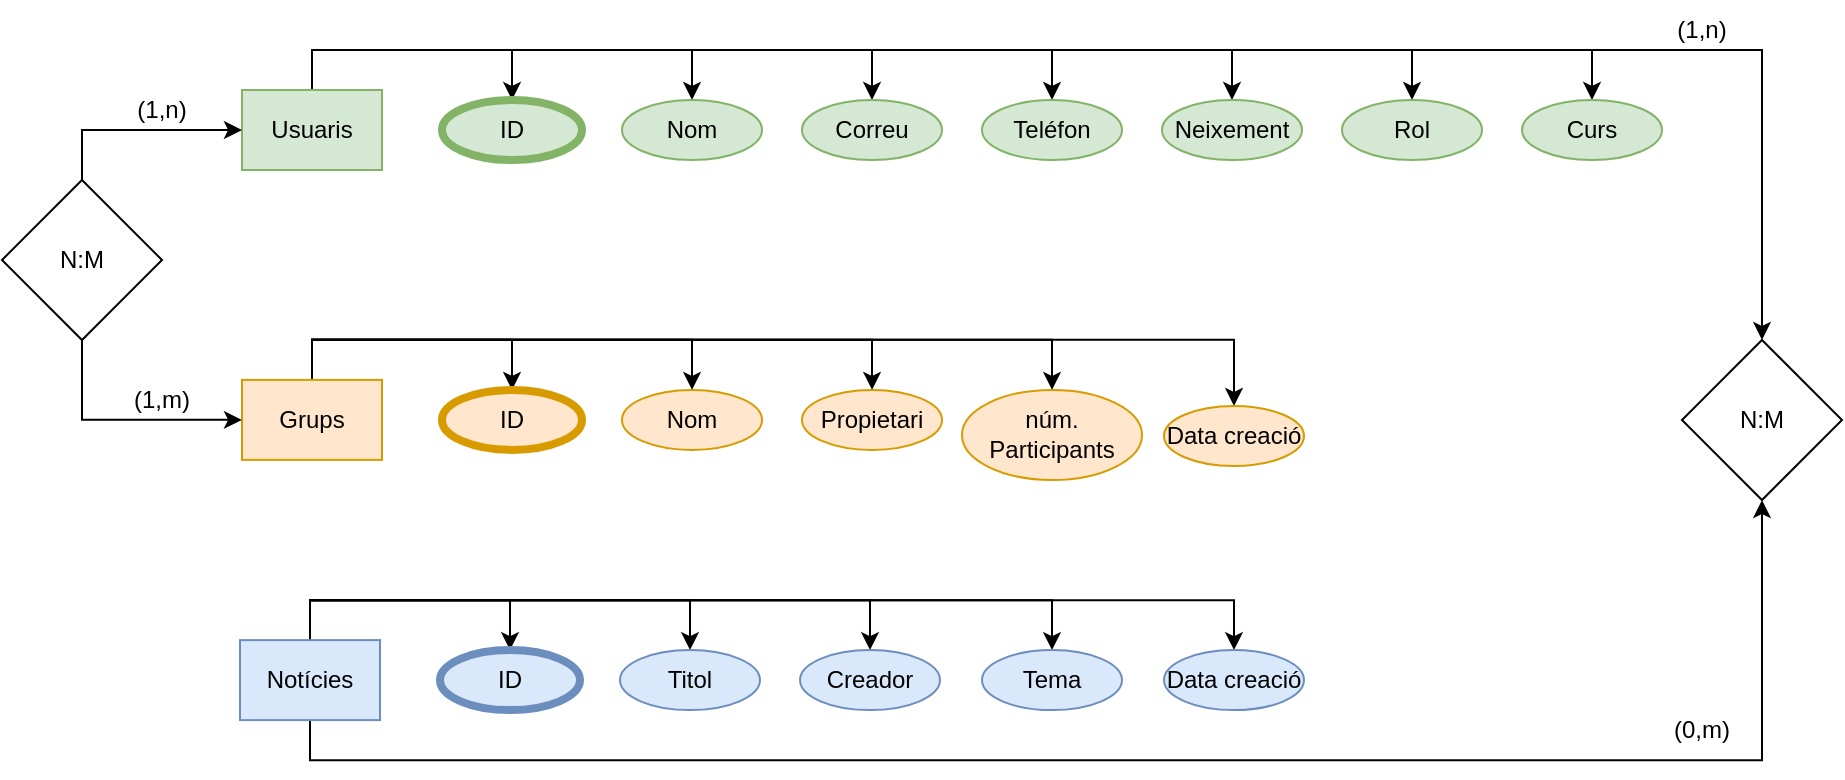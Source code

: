 <mxfile version="22.0.0" type="device">
  <diagram name="Page-1" id="_0SZdUzVNNs1sAKpJUPm">
    <mxGraphModel dx="1299" dy="716" grid="1" gridSize="10" guides="1" tooltips="1" connect="1" arrows="1" fold="1" page="1" pageScale="1" pageWidth="1100" pageHeight="1700" math="0" shadow="0">
      <root>
        <mxCell id="0" />
        <mxCell id="1" parent="0" />
        <mxCell id="Cr_4KRpd88Il0IPUP7Li-19" style="edgeStyle=orthogonalEdgeStyle;rounded=0;orthogonalLoop=1;jettySize=auto;html=1;exitX=0.5;exitY=0;exitDx=0;exitDy=0;entryX=0.5;entryY=0;entryDx=0;entryDy=0;" edge="1" parent="1" source="Cr_4KRpd88Il0IPUP7Li-1" target="Cr_4KRpd88Il0IPUP7Li-2">
          <mxGeometry relative="1" as="geometry" />
        </mxCell>
        <mxCell id="Cr_4KRpd88Il0IPUP7Li-20" style="edgeStyle=orthogonalEdgeStyle;rounded=0;orthogonalLoop=1;jettySize=auto;html=1;exitX=0.5;exitY=0;exitDx=0;exitDy=0;entryX=0.5;entryY=0;entryDx=0;entryDy=0;" edge="1" parent="1" source="Cr_4KRpd88Il0IPUP7Li-1" target="Cr_4KRpd88Il0IPUP7Li-12">
          <mxGeometry relative="1" as="geometry" />
        </mxCell>
        <mxCell id="Cr_4KRpd88Il0IPUP7Li-21" style="edgeStyle=orthogonalEdgeStyle;rounded=0;orthogonalLoop=1;jettySize=auto;html=1;exitX=0.5;exitY=0;exitDx=0;exitDy=0;entryX=0.5;entryY=0;entryDx=0;entryDy=0;" edge="1" parent="1" source="Cr_4KRpd88Il0IPUP7Li-1" target="Cr_4KRpd88Il0IPUP7Li-3">
          <mxGeometry relative="1" as="geometry" />
        </mxCell>
        <mxCell id="Cr_4KRpd88Il0IPUP7Li-22" style="edgeStyle=orthogonalEdgeStyle;rounded=0;orthogonalLoop=1;jettySize=auto;html=1;exitX=0.5;exitY=0;exitDx=0;exitDy=0;entryX=0.5;entryY=0;entryDx=0;entryDy=0;" edge="1" parent="1" source="Cr_4KRpd88Il0IPUP7Li-1" target="Cr_4KRpd88Il0IPUP7Li-4">
          <mxGeometry relative="1" as="geometry" />
        </mxCell>
        <mxCell id="Cr_4KRpd88Il0IPUP7Li-23" style="edgeStyle=orthogonalEdgeStyle;rounded=0;orthogonalLoop=1;jettySize=auto;html=1;exitX=0.5;exitY=0;exitDx=0;exitDy=0;entryX=0.5;entryY=0;entryDx=0;entryDy=0;" edge="1" parent="1" source="Cr_4KRpd88Il0IPUP7Li-1" target="Cr_4KRpd88Il0IPUP7Li-8">
          <mxGeometry relative="1" as="geometry" />
        </mxCell>
        <mxCell id="Cr_4KRpd88Il0IPUP7Li-24" style="edgeStyle=orthogonalEdgeStyle;rounded=0;orthogonalLoop=1;jettySize=auto;html=1;exitX=0.5;exitY=0;exitDx=0;exitDy=0;entryX=0.5;entryY=0;entryDx=0;entryDy=0;" edge="1" parent="1" source="Cr_4KRpd88Il0IPUP7Li-1" target="Cr_4KRpd88Il0IPUP7Li-10">
          <mxGeometry relative="1" as="geometry" />
        </mxCell>
        <mxCell id="Cr_4KRpd88Il0IPUP7Li-60" style="edgeStyle=orthogonalEdgeStyle;rounded=0;orthogonalLoop=1;jettySize=auto;html=1;exitX=0.5;exitY=0;exitDx=0;exitDy=0;entryX=0.5;entryY=0;entryDx=0;entryDy=0;" edge="1" parent="1" source="Cr_4KRpd88Il0IPUP7Li-1" target="Cr_4KRpd88Il0IPUP7Li-59">
          <mxGeometry relative="1" as="geometry" />
        </mxCell>
        <mxCell id="Cr_4KRpd88Il0IPUP7Li-63" style="edgeStyle=orthogonalEdgeStyle;rounded=0;orthogonalLoop=1;jettySize=auto;html=1;exitX=0.5;exitY=0;exitDx=0;exitDy=0;entryX=0.5;entryY=0;entryDx=0;entryDy=0;" edge="1" parent="1" source="Cr_4KRpd88Il0IPUP7Li-1" target="Cr_4KRpd88Il0IPUP7Li-62">
          <mxGeometry relative="1" as="geometry" />
        </mxCell>
        <mxCell id="Cr_4KRpd88Il0IPUP7Li-1" value="Usuaris" style="rounded=0;whiteSpace=wrap;html=1;fillColor=#d5e8d4;strokeColor=#82b366;" vertex="1" parent="1">
          <mxGeometry x="240" y="105" width="70" height="40" as="geometry" />
        </mxCell>
        <mxCell id="Cr_4KRpd88Il0IPUP7Li-2" value="ID" style="ellipse;whiteSpace=wrap;html=1;fillColor=#d5e8d4;strokeColor=#82b366;strokeWidth=4;" vertex="1" parent="1">
          <mxGeometry x="340" y="110" width="70" height="30" as="geometry" />
        </mxCell>
        <mxCell id="Cr_4KRpd88Il0IPUP7Li-3" value="Nom" style="ellipse;whiteSpace=wrap;html=1;fillColor=#d5e8d4;strokeColor=#82b366;" vertex="1" parent="1">
          <mxGeometry x="430" y="110" width="70" height="30" as="geometry" />
        </mxCell>
        <mxCell id="Cr_4KRpd88Il0IPUP7Li-4" value="Correu" style="ellipse;whiteSpace=wrap;html=1;fillColor=#d5e8d4;strokeColor=#82b366;" vertex="1" parent="1">
          <mxGeometry x="520" y="110" width="70" height="30" as="geometry" />
        </mxCell>
        <mxCell id="Cr_4KRpd88Il0IPUP7Li-8" value="Teléfon" style="ellipse;whiteSpace=wrap;html=1;fillColor=#d5e8d4;strokeColor=#82b366;" vertex="1" parent="1">
          <mxGeometry x="610" y="110" width="70" height="30" as="geometry" />
        </mxCell>
        <mxCell id="Cr_4KRpd88Il0IPUP7Li-10" value="Neixement" style="ellipse;whiteSpace=wrap;html=1;fillColor=#d5e8d4;strokeColor=#82b366;" vertex="1" parent="1">
          <mxGeometry x="700" y="110" width="70" height="30" as="geometry" />
        </mxCell>
        <mxCell id="Cr_4KRpd88Il0IPUP7Li-12" value="Rol" style="ellipse;whiteSpace=wrap;html=1;fillColor=#d5e8d4;strokeColor=#82b366;" vertex="1" parent="1">
          <mxGeometry x="790" y="110" width="70" height="30" as="geometry" />
        </mxCell>
        <mxCell id="Cr_4KRpd88Il0IPUP7Li-25" style="edgeStyle=orthogonalEdgeStyle;rounded=0;orthogonalLoop=1;jettySize=auto;html=1;exitX=0.5;exitY=0;exitDx=0;exitDy=0;entryX=0.5;entryY=0;entryDx=0;entryDy=0;" edge="1" parent="1" source="Cr_4KRpd88Il0IPUP7Li-31" target="Cr_4KRpd88Il0IPUP7Li-32">
          <mxGeometry relative="1" as="geometry" />
        </mxCell>
        <mxCell id="Cr_4KRpd88Il0IPUP7Li-27" style="edgeStyle=orthogonalEdgeStyle;rounded=0;orthogonalLoop=1;jettySize=auto;html=1;exitX=0.5;exitY=0;exitDx=0;exitDy=0;entryX=0.5;entryY=0;entryDx=0;entryDy=0;" edge="1" parent="1" source="Cr_4KRpd88Il0IPUP7Li-31" target="Cr_4KRpd88Il0IPUP7Li-33">
          <mxGeometry relative="1" as="geometry" />
        </mxCell>
        <mxCell id="Cr_4KRpd88Il0IPUP7Li-28" style="edgeStyle=orthogonalEdgeStyle;rounded=0;orthogonalLoop=1;jettySize=auto;html=1;exitX=0.5;exitY=0;exitDx=0;exitDy=0;entryX=0.5;entryY=0;entryDx=0;entryDy=0;" edge="1" parent="1" source="Cr_4KRpd88Il0IPUP7Li-31" target="Cr_4KRpd88Il0IPUP7Li-34">
          <mxGeometry relative="1" as="geometry" />
        </mxCell>
        <mxCell id="Cr_4KRpd88Il0IPUP7Li-29" style="edgeStyle=orthogonalEdgeStyle;rounded=0;orthogonalLoop=1;jettySize=auto;html=1;exitX=0.5;exitY=0;exitDx=0;exitDy=0;entryX=0.5;entryY=0;entryDx=0;entryDy=0;" edge="1" parent="1" source="Cr_4KRpd88Il0IPUP7Li-31" target="Cr_4KRpd88Il0IPUP7Li-35">
          <mxGeometry relative="1" as="geometry" />
        </mxCell>
        <mxCell id="Cr_4KRpd88Il0IPUP7Li-44" style="edgeStyle=orthogonalEdgeStyle;rounded=0;orthogonalLoop=1;jettySize=auto;html=1;exitX=0.5;exitY=0;exitDx=0;exitDy=0;entryX=0.5;entryY=0;entryDx=0;entryDy=0;" edge="1" parent="1" source="Cr_4KRpd88Il0IPUP7Li-31" target="Cr_4KRpd88Il0IPUP7Li-43">
          <mxGeometry relative="1" as="geometry" />
        </mxCell>
        <mxCell id="Cr_4KRpd88Il0IPUP7Li-31" value="Grups" style="rounded=0;whiteSpace=wrap;html=1;fillColor=#ffe6cc;strokeColor=#d79b00;" vertex="1" parent="1">
          <mxGeometry x="240" y="249.94" width="70" height="40" as="geometry" />
        </mxCell>
        <mxCell id="Cr_4KRpd88Il0IPUP7Li-32" value="ID" style="ellipse;whiteSpace=wrap;html=1;fillColor=#ffe6cc;strokeColor=#d79b00;strokeWidth=4;" vertex="1" parent="1">
          <mxGeometry x="340" y="254.94" width="70" height="30" as="geometry" />
        </mxCell>
        <mxCell id="Cr_4KRpd88Il0IPUP7Li-33" value="Nom" style="ellipse;whiteSpace=wrap;html=1;fillColor=#ffe6cc;strokeColor=#d79b00;" vertex="1" parent="1">
          <mxGeometry x="430" y="254.94" width="70" height="30" as="geometry" />
        </mxCell>
        <mxCell id="Cr_4KRpd88Il0IPUP7Li-34" value="Propietari" style="ellipse;whiteSpace=wrap;html=1;fillColor=#ffe6cc;strokeColor=#d79b00;" vertex="1" parent="1">
          <mxGeometry x="520" y="254.94" width="70" height="30" as="geometry" />
        </mxCell>
        <mxCell id="Cr_4KRpd88Il0IPUP7Li-35" value="núm. Participants" style="ellipse;whiteSpace=wrap;html=1;fillColor=#ffe6cc;strokeColor=#d79b00;" vertex="1" parent="1">
          <mxGeometry x="600" y="254.94" width="90" height="45.06" as="geometry" />
        </mxCell>
        <mxCell id="Cr_4KRpd88Il0IPUP7Li-39" style="edgeStyle=orthogonalEdgeStyle;rounded=0;orthogonalLoop=1;jettySize=auto;html=1;exitX=0.5;exitY=0;exitDx=0;exitDy=0;entryX=0;entryY=0.5;entryDx=0;entryDy=0;" edge="1" parent="1" source="Cr_4KRpd88Il0IPUP7Li-38" target="Cr_4KRpd88Il0IPUP7Li-1">
          <mxGeometry relative="1" as="geometry" />
        </mxCell>
        <mxCell id="Cr_4KRpd88Il0IPUP7Li-40" style="edgeStyle=orthogonalEdgeStyle;rounded=0;orthogonalLoop=1;jettySize=auto;html=1;exitX=0.5;exitY=1;exitDx=0;exitDy=0;entryX=0;entryY=0.5;entryDx=0;entryDy=0;" edge="1" parent="1" source="Cr_4KRpd88Il0IPUP7Li-38" target="Cr_4KRpd88Il0IPUP7Li-31">
          <mxGeometry relative="1" as="geometry" />
        </mxCell>
        <mxCell id="Cr_4KRpd88Il0IPUP7Li-38" value="N:M" style="rhombus;whiteSpace=wrap;html=1;" vertex="1" parent="1">
          <mxGeometry x="120" y="150" width="80" height="80" as="geometry" />
        </mxCell>
        <mxCell id="Cr_4KRpd88Il0IPUP7Li-41" value="(1,n)" style="text;html=1;strokeColor=none;fillColor=none;align=center;verticalAlign=middle;whiteSpace=wrap;rounded=0;" vertex="1" parent="1">
          <mxGeometry x="170" y="100" width="60" height="30" as="geometry" />
        </mxCell>
        <mxCell id="Cr_4KRpd88Il0IPUP7Li-42" value="(1,m)" style="text;html=1;strokeColor=none;fillColor=none;align=center;verticalAlign=middle;whiteSpace=wrap;rounded=0;" vertex="1" parent="1">
          <mxGeometry x="170" y="245" width="60" height="30" as="geometry" />
        </mxCell>
        <mxCell id="Cr_4KRpd88Il0IPUP7Li-43" value="Data creació" style="ellipse;whiteSpace=wrap;html=1;fillColor=#ffe6cc;strokeColor=#d79b00;" vertex="1" parent="1">
          <mxGeometry x="701" y="263" width="70" height="30" as="geometry" />
        </mxCell>
        <mxCell id="Cr_4KRpd88Il0IPUP7Li-45" style="edgeStyle=orthogonalEdgeStyle;rounded=0;orthogonalLoop=1;jettySize=auto;html=1;exitX=0.5;exitY=0;exitDx=0;exitDy=0;entryX=0.5;entryY=0;entryDx=0;entryDy=0;" edge="1" parent="1" source="Cr_4KRpd88Il0IPUP7Li-50" target="Cr_4KRpd88Il0IPUP7Li-51">
          <mxGeometry relative="1" as="geometry" />
        </mxCell>
        <mxCell id="Cr_4KRpd88Il0IPUP7Li-46" style="edgeStyle=orthogonalEdgeStyle;rounded=0;orthogonalLoop=1;jettySize=auto;html=1;exitX=0.5;exitY=0;exitDx=0;exitDy=0;entryX=0.5;entryY=0;entryDx=0;entryDy=0;" edge="1" parent="1" source="Cr_4KRpd88Il0IPUP7Li-50" target="Cr_4KRpd88Il0IPUP7Li-52">
          <mxGeometry relative="1" as="geometry" />
        </mxCell>
        <mxCell id="Cr_4KRpd88Il0IPUP7Li-47" style="edgeStyle=orthogonalEdgeStyle;rounded=0;orthogonalLoop=1;jettySize=auto;html=1;exitX=0.5;exitY=0;exitDx=0;exitDy=0;entryX=0.5;entryY=0;entryDx=0;entryDy=0;" edge="1" parent="1" source="Cr_4KRpd88Il0IPUP7Li-50" target="Cr_4KRpd88Il0IPUP7Li-53">
          <mxGeometry relative="1" as="geometry" />
        </mxCell>
        <mxCell id="Cr_4KRpd88Il0IPUP7Li-49" style="edgeStyle=orthogonalEdgeStyle;rounded=0;orthogonalLoop=1;jettySize=auto;html=1;exitX=0.5;exitY=0;exitDx=0;exitDy=0;entryX=0.5;entryY=0;entryDx=0;entryDy=0;" edge="1" parent="1" source="Cr_4KRpd88Il0IPUP7Li-50" target="Cr_4KRpd88Il0IPUP7Li-55">
          <mxGeometry relative="1" as="geometry" />
        </mxCell>
        <mxCell id="Cr_4KRpd88Il0IPUP7Li-57" style="edgeStyle=orthogonalEdgeStyle;rounded=0;orthogonalLoop=1;jettySize=auto;html=1;exitX=0.5;exitY=0;exitDx=0;exitDy=0;entryX=0.5;entryY=0;entryDx=0;entryDy=0;" edge="1" parent="1" source="Cr_4KRpd88Il0IPUP7Li-50" target="Cr_4KRpd88Il0IPUP7Li-56">
          <mxGeometry relative="1" as="geometry" />
        </mxCell>
        <mxCell id="Cr_4KRpd88Il0IPUP7Li-61" style="edgeStyle=orthogonalEdgeStyle;rounded=0;orthogonalLoop=1;jettySize=auto;html=1;exitX=0.5;exitY=1;exitDx=0;exitDy=0;entryX=0.5;entryY=1;entryDx=0;entryDy=0;" edge="1" parent="1" source="Cr_4KRpd88Il0IPUP7Li-50" target="Cr_4KRpd88Il0IPUP7Li-59">
          <mxGeometry relative="1" as="geometry" />
        </mxCell>
        <mxCell id="Cr_4KRpd88Il0IPUP7Li-50" value="Notícies" style="rounded=0;whiteSpace=wrap;html=1;fillColor=#dae8fc;strokeColor=#6c8ebf;" vertex="1" parent="1">
          <mxGeometry x="239" y="380.06" width="70" height="40" as="geometry" />
        </mxCell>
        <mxCell id="Cr_4KRpd88Il0IPUP7Li-51" value="ID" style="ellipse;whiteSpace=wrap;html=1;fillColor=#dae8fc;strokeColor=#6c8ebf;strokeWidth=4;" vertex="1" parent="1">
          <mxGeometry x="339" y="385.06" width="70" height="30" as="geometry" />
        </mxCell>
        <mxCell id="Cr_4KRpd88Il0IPUP7Li-52" value="Titol" style="ellipse;whiteSpace=wrap;html=1;fillColor=#dae8fc;strokeColor=#6c8ebf;" vertex="1" parent="1">
          <mxGeometry x="429" y="385.06" width="70" height="30" as="geometry" />
        </mxCell>
        <mxCell id="Cr_4KRpd88Il0IPUP7Li-53" value="Creador" style="ellipse;whiteSpace=wrap;html=1;fillColor=#dae8fc;strokeColor=#6c8ebf;" vertex="1" parent="1">
          <mxGeometry x="519" y="385.06" width="70" height="30" as="geometry" />
        </mxCell>
        <mxCell id="Cr_4KRpd88Il0IPUP7Li-55" value="Data creació" style="ellipse;whiteSpace=wrap;html=1;fillColor=#dae8fc;strokeColor=#6c8ebf;" vertex="1" parent="1">
          <mxGeometry x="701" y="385.06" width="70" height="30" as="geometry" />
        </mxCell>
        <mxCell id="Cr_4KRpd88Il0IPUP7Li-56" value="Tema" style="ellipse;whiteSpace=wrap;html=1;fillColor=#dae8fc;strokeColor=#6c8ebf;" vertex="1" parent="1">
          <mxGeometry x="610" y="385.06" width="70" height="30" as="geometry" />
        </mxCell>
        <mxCell id="Cr_4KRpd88Il0IPUP7Li-59" value="N:M" style="rhombus;whiteSpace=wrap;html=1;" vertex="1" parent="1">
          <mxGeometry x="960" y="230" width="80" height="80" as="geometry" />
        </mxCell>
        <mxCell id="Cr_4KRpd88Il0IPUP7Li-62" value="Curs" style="ellipse;whiteSpace=wrap;html=1;fillColor=#d5e8d4;strokeColor=#82b366;" vertex="1" parent="1">
          <mxGeometry x="880" y="110" width="70" height="30" as="geometry" />
        </mxCell>
        <mxCell id="Cr_4KRpd88Il0IPUP7Li-64" value="(0,m)" style="text;html=1;strokeColor=none;fillColor=none;align=center;verticalAlign=middle;whiteSpace=wrap;rounded=0;" vertex="1" parent="1">
          <mxGeometry x="940" y="410" width="60" height="30" as="geometry" />
        </mxCell>
        <mxCell id="Cr_4KRpd88Il0IPUP7Li-65" value="(1,n)" style="text;html=1;strokeColor=none;fillColor=none;align=center;verticalAlign=middle;whiteSpace=wrap;rounded=0;" vertex="1" parent="1">
          <mxGeometry x="940" y="60" width="60" height="30" as="geometry" />
        </mxCell>
      </root>
    </mxGraphModel>
  </diagram>
</mxfile>
